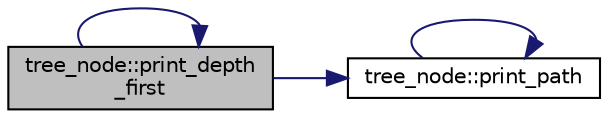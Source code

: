 digraph "tree_node::print_depth_first"
{
  edge [fontname="Helvetica",fontsize="10",labelfontname="Helvetica",labelfontsize="10"];
  node [fontname="Helvetica",fontsize="10",shape=record];
  rankdir="LR";
  Node193 [label="tree_node::print_depth\l_first",height=0.2,width=0.4,color="black", fillcolor="grey75", style="filled", fontcolor="black"];
  Node193 -> Node194 [color="midnightblue",fontsize="10",style="solid",fontname="Helvetica"];
  Node194 [label="tree_node::print_path",height=0.2,width=0.4,color="black", fillcolor="white", style="filled",URL="$df/dbf/classtree__node.html#a307c87f5c15e7e4452089ed6e8248efd"];
  Node194 -> Node194 [color="midnightblue",fontsize="10",style="solid",fontname="Helvetica"];
  Node193 -> Node193 [color="midnightblue",fontsize="10",style="solid",fontname="Helvetica"];
}

